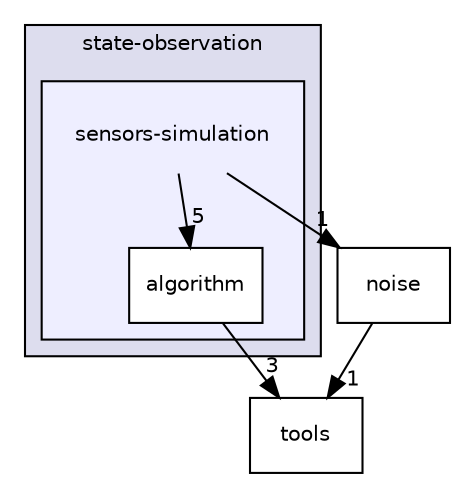 digraph "include/state-observation/sensors-simulation" {
  compound=true
  node [ fontsize="10", fontname="Helvetica"];
  edge [ labelfontsize="10", labelfontname="Helvetica"];
  subgraph clusterdir_83a5adf5943f4a4b3f547bb1caea8ebc {
    graph [ bgcolor="#ddddee", pencolor="black", label="state-observation" fontname="Helvetica", fontsize="10", URL="dir_83a5adf5943f4a4b3f547bb1caea8ebc.html"]
  subgraph clusterdir_2561071a805c5ec499f97a9e3197d13a {
    graph [ bgcolor="#eeeeff", pencolor="black", label="" URL="dir_2561071a805c5ec499f97a9e3197d13a.html"];
    dir_2561071a805c5ec499f97a9e3197d13a [shape=plaintext label="sensors-simulation"];
    dir_76bfa9e00259859f137b7dcbc3882557 [shape=box label="algorithm" color="black" fillcolor="white" style="filled" URL="dir_76bfa9e00259859f137b7dcbc3882557.html"];
  }
  }
  dir_10173d511f8d64922babfe9876d221d4 [shape=box label="tools" URL="dir_10173d511f8d64922babfe9876d221d4.html"];
  dir_6fbd0b0e2cb21ce00ddd2cc4e06b3785 [shape=box label="noise" URL="dir_6fbd0b0e2cb21ce00ddd2cc4e06b3785.html"];
  dir_76bfa9e00259859f137b7dcbc3882557->dir_10173d511f8d64922babfe9876d221d4 [headlabel="3", labeldistance=1.5 headhref="dir_000009_000010.html"];
  dir_2561071a805c5ec499f97a9e3197d13a->dir_76bfa9e00259859f137b7dcbc3882557 [headlabel="5", labeldistance=1.5 headhref="dir_000008_000009.html"];
  dir_2561071a805c5ec499f97a9e3197d13a->dir_6fbd0b0e2cb21ce00ddd2cc4e06b3785 [headlabel="1", labeldistance=1.5 headhref="dir_000008_000006.html"];
  dir_6fbd0b0e2cb21ce00ddd2cc4e06b3785->dir_10173d511f8d64922babfe9876d221d4 [headlabel="1", labeldistance=1.5 headhref="dir_000006_000010.html"];
}

